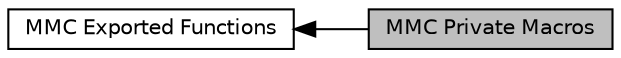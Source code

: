 digraph "MMC Private Macros"
{
  edge [fontname="Helvetica",fontsize="10",labelfontname="Helvetica",labelfontsize="10"];
  node [fontname="Helvetica",fontsize="10",shape=record];
  rankdir=LR;
  Node0 [label="MMC Private Macros",height=0.2,width=0.4,color="black", fillcolor="grey75", style="filled", fontcolor="black"];
  Node1 [label="MMC Exported Functions",height=0.2,width=0.4,color="black", fillcolor="white", style="filled",URL="$group___m_m_c___exported___functions.html"];
  Node1->Node0 [shape=plaintext, dir="back", style="solid"];
}
